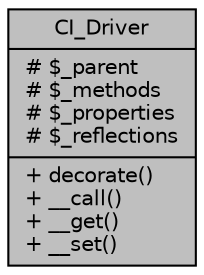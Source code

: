 digraph "CI_Driver"
{
 // LATEX_PDF_SIZE
  edge [fontname="Helvetica",fontsize="10",labelfontname="Helvetica",labelfontsize="10"];
  node [fontname="Helvetica",fontsize="10",shape=record];
  Node7 [label="{CI_Driver\n|# $_parent\l# $_methods\l# $_properties\l# $_reflections\l|+ decorate()\l+ __call()\l+ __get()\l+ __set()\l}",height=0.2,width=0.4,color="black", fillcolor="grey75", style="filled", fontcolor="black",tooltip=" "];
}
